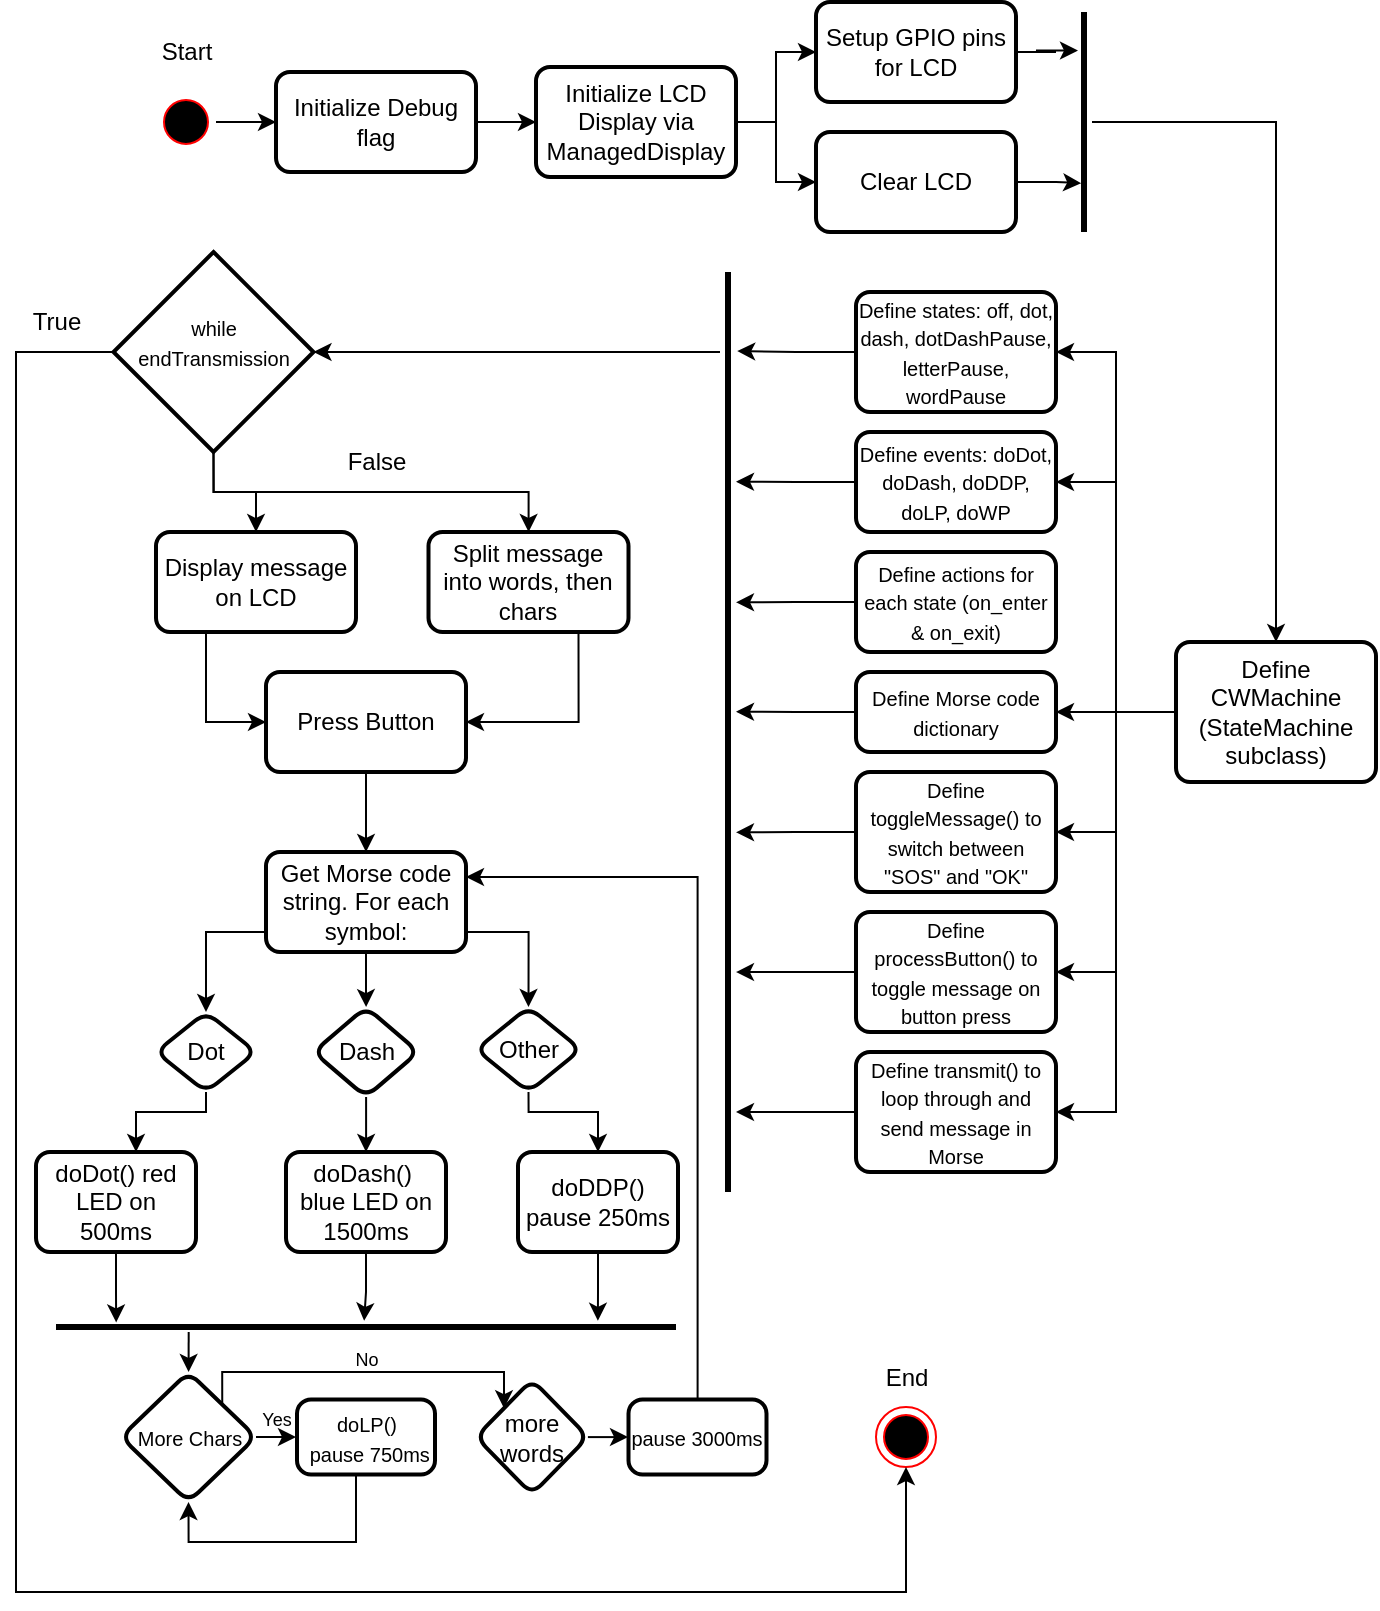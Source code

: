 <mxfile version="26.2.8">
  <diagram name="Page-1" id="fICI4fJiQkUT-mbKf9id">
    <mxGraphModel dx="985" dy="578" grid="1" gridSize="10" guides="1" tooltips="1" connect="1" arrows="1" fold="1" page="1" pageScale="1" pageWidth="850" pageHeight="1100" math="0" shadow="0">
      <root>
        <mxCell id="0" />
        <mxCell id="1" parent="0" />
        <mxCell id="HPUV0rNFbqQ9U2Gf1spm-9" value="" style="edgeStyle=orthogonalEdgeStyle;rounded=0;orthogonalLoop=1;jettySize=auto;html=1;" parent="1" source="HPUV0rNFbqQ9U2Gf1spm-4" target="HPUV0rNFbqQ9U2Gf1spm-8" edge="1">
          <mxGeometry relative="1" as="geometry" />
        </mxCell>
        <mxCell id="HPUV0rNFbqQ9U2Gf1spm-4" value="" style="ellipse;html=1;shape=startState;fillColor=#000000;strokeColor=#ff0000;" parent="1" vertex="1">
          <mxGeometry x="80" y="140" width="30" height="30" as="geometry" />
        </mxCell>
        <mxCell id="MZlJP87kd3QlycWozfeJ-1" style="edgeStyle=orthogonalEdgeStyle;rounded=0;orthogonalLoop=1;jettySize=auto;html=1;entryX=0;entryY=0.5;entryDx=0;entryDy=0;" edge="1" parent="1" source="HPUV0rNFbqQ9U2Gf1spm-8" target="HPUV0rNFbqQ9U2Gf1spm-10">
          <mxGeometry relative="1" as="geometry" />
        </mxCell>
        <mxCell id="HPUV0rNFbqQ9U2Gf1spm-8" value="Initialize Debug flag" style="rounded=1;whiteSpace=wrap;html=1;absoluteArcSize=1;arcSize=14;strokeWidth=2;" parent="1" vertex="1">
          <mxGeometry x="140" y="130" width="100" height="50" as="geometry" />
        </mxCell>
        <mxCell id="MZlJP87kd3QlycWozfeJ-7" style="edgeStyle=orthogonalEdgeStyle;rounded=0;orthogonalLoop=1;jettySize=auto;html=1;entryX=0;entryY=0.5;entryDx=0;entryDy=0;" edge="1" parent="1" source="HPUV0rNFbqQ9U2Gf1spm-10" target="MZlJP87kd3QlycWozfeJ-5">
          <mxGeometry relative="1" as="geometry" />
        </mxCell>
        <mxCell id="MZlJP87kd3QlycWozfeJ-8" style="edgeStyle=orthogonalEdgeStyle;rounded=0;orthogonalLoop=1;jettySize=auto;html=1;entryX=0;entryY=0.5;entryDx=0;entryDy=0;" edge="1" parent="1" source="HPUV0rNFbqQ9U2Gf1spm-10" target="MZlJP87kd3QlycWozfeJ-6">
          <mxGeometry relative="1" as="geometry" />
        </mxCell>
        <mxCell id="HPUV0rNFbqQ9U2Gf1spm-10" value="Initialize LCD Display via ManagedDisplay" style="rounded=1;whiteSpace=wrap;html=1;absoluteArcSize=1;arcSize=14;strokeWidth=2;" parent="1" vertex="1">
          <mxGeometry x="270" y="127.5" width="100" height="55" as="geometry" />
        </mxCell>
        <mxCell id="HPUV0rNFbqQ9U2Gf1spm-40" value="" style="ellipse;html=1;shape=endState;fillColor=#000000;strokeColor=#ff0000;" parent="1" vertex="1">
          <mxGeometry x="440" y="797.5" width="30" height="30" as="geometry" />
        </mxCell>
        <mxCell id="HPUV0rNFbqQ9U2Gf1spm-42" value="End" style="text;html=1;align=center;verticalAlign=middle;resizable=0;points=[];autosize=1;strokeColor=none;fillColor=none;" parent="1" vertex="1">
          <mxGeometry x="435" y="767.5" width="40" height="30" as="geometry" />
        </mxCell>
        <mxCell id="HPUV0rNFbqQ9U2Gf1spm-43" value="Start" style="text;html=1;align=center;verticalAlign=middle;resizable=0;points=[];autosize=1;strokeColor=none;fillColor=none;" parent="1" vertex="1">
          <mxGeometry x="70" y="105" width="50" height="30" as="geometry" />
        </mxCell>
        <mxCell id="MZlJP87kd3QlycWozfeJ-5" value="Setup GPIO pins for LCD" style="rounded=1;whiteSpace=wrap;html=1;absoluteArcSize=1;arcSize=14;strokeWidth=2;" vertex="1" parent="1">
          <mxGeometry x="410" y="95" width="100" height="50" as="geometry" />
        </mxCell>
        <mxCell id="MZlJP87kd3QlycWozfeJ-6" value="Clear LCD" style="rounded=1;whiteSpace=wrap;html=1;absoluteArcSize=1;arcSize=14;strokeWidth=2;" vertex="1" parent="1">
          <mxGeometry x="410" y="160" width="100" height="50" as="geometry" />
        </mxCell>
        <mxCell id="MZlJP87kd3QlycWozfeJ-16" style="edgeStyle=orthogonalEdgeStyle;rounded=0;orthogonalLoop=1;jettySize=auto;html=1;entryX=0.5;entryY=0;entryDx=0;entryDy=0;" edge="1" parent="1" source="MZlJP87kd3QlycWozfeJ-9" target="MZlJP87kd3QlycWozfeJ-15">
          <mxGeometry relative="1" as="geometry" />
        </mxCell>
        <mxCell id="MZlJP87kd3QlycWozfeJ-9" value="" style="line;strokeWidth=3;fillColor=none;align=left;verticalAlign=middle;spacingTop=-1;spacingLeft=3;spacingRight=3;rotatable=0;labelPosition=right;points=[];portConstraint=eastwest;strokeColor=inherit;direction=south;" vertex="1" parent="1">
          <mxGeometry x="540" y="100" width="8" height="110" as="geometry" />
        </mxCell>
        <mxCell id="MZlJP87kd3QlycWozfeJ-13" style="edgeStyle=orthogonalEdgeStyle;rounded=0;orthogonalLoop=1;jettySize=auto;html=1;entryX=0.175;entryY=0.875;entryDx=0;entryDy=0;entryPerimeter=0;" edge="1" parent="1" source="MZlJP87kd3QlycWozfeJ-5" target="MZlJP87kd3QlycWozfeJ-9">
          <mxGeometry relative="1" as="geometry" />
        </mxCell>
        <mxCell id="MZlJP87kd3QlycWozfeJ-14" style="edgeStyle=orthogonalEdgeStyle;rounded=0;orthogonalLoop=1;jettySize=auto;html=1;entryX=0.778;entryY=0.675;entryDx=0;entryDy=0;entryPerimeter=0;" edge="1" parent="1" source="MZlJP87kd3QlycWozfeJ-6" target="MZlJP87kd3QlycWozfeJ-9">
          <mxGeometry relative="1" as="geometry" />
        </mxCell>
        <mxCell id="MZlJP87kd3QlycWozfeJ-25" style="edgeStyle=orthogonalEdgeStyle;rounded=0;orthogonalLoop=1;jettySize=auto;html=1;entryX=1;entryY=0.5;entryDx=0;entryDy=0;" edge="1" parent="1" source="MZlJP87kd3QlycWozfeJ-15" target="MZlJP87kd3QlycWozfeJ-18">
          <mxGeometry relative="1" as="geometry" />
        </mxCell>
        <mxCell id="MZlJP87kd3QlycWozfeJ-26" style="edgeStyle=orthogonalEdgeStyle;rounded=0;orthogonalLoop=1;jettySize=auto;html=1;entryX=1;entryY=0.5;entryDx=0;entryDy=0;" edge="1" parent="1" source="MZlJP87kd3QlycWozfeJ-15" target="MZlJP87kd3QlycWozfeJ-19">
          <mxGeometry relative="1" as="geometry" />
        </mxCell>
        <mxCell id="MZlJP87kd3QlycWozfeJ-28" style="edgeStyle=orthogonalEdgeStyle;rounded=0;orthogonalLoop=1;jettySize=auto;html=1;entryX=1;entryY=0.5;entryDx=0;entryDy=0;" edge="1" parent="1" source="MZlJP87kd3QlycWozfeJ-15" target="MZlJP87kd3QlycWozfeJ-21">
          <mxGeometry relative="1" as="geometry" />
        </mxCell>
        <mxCell id="MZlJP87kd3QlycWozfeJ-29" style="edgeStyle=orthogonalEdgeStyle;rounded=0;orthogonalLoop=1;jettySize=auto;html=1;entryX=1;entryY=0.5;entryDx=0;entryDy=0;" edge="1" parent="1" source="MZlJP87kd3QlycWozfeJ-15" target="MZlJP87kd3QlycWozfeJ-22">
          <mxGeometry relative="1" as="geometry" />
        </mxCell>
        <mxCell id="MZlJP87kd3QlycWozfeJ-30" style="edgeStyle=orthogonalEdgeStyle;rounded=0;orthogonalLoop=1;jettySize=auto;html=1;entryX=1;entryY=0.5;entryDx=0;entryDy=0;" edge="1" parent="1" source="MZlJP87kd3QlycWozfeJ-15" target="MZlJP87kd3QlycWozfeJ-23">
          <mxGeometry relative="1" as="geometry" />
        </mxCell>
        <mxCell id="MZlJP87kd3QlycWozfeJ-31" style="edgeStyle=orthogonalEdgeStyle;rounded=0;orthogonalLoop=1;jettySize=auto;html=1;entryX=1;entryY=0.5;entryDx=0;entryDy=0;" edge="1" parent="1" source="MZlJP87kd3QlycWozfeJ-15" target="MZlJP87kd3QlycWozfeJ-24">
          <mxGeometry relative="1" as="geometry" />
        </mxCell>
        <mxCell id="MZlJP87kd3QlycWozfeJ-15" value="Define CWMachine (StateMachine subclass)" style="rounded=1;whiteSpace=wrap;html=1;absoluteArcSize=1;arcSize=14;strokeWidth=2;" vertex="1" parent="1">
          <mxGeometry x="590" y="415" width="100" height="70" as="geometry" />
        </mxCell>
        <mxCell id="MZlJP87kd3QlycWozfeJ-17" value="" style="line;strokeWidth=3;fillColor=none;align=left;verticalAlign=middle;spacingTop=-1;spacingLeft=3;spacingRight=3;rotatable=0;labelPosition=right;points=[];portConstraint=eastwest;strokeColor=inherit;direction=south;" vertex="1" parent="1">
          <mxGeometry x="362" y="230" width="8" height="460" as="geometry" />
        </mxCell>
        <mxCell id="MZlJP87kd3QlycWozfeJ-18" value="&lt;font style=&quot;font-size: 10px;&quot;&gt;Define states: off, dot, dash, dotDashPause, letterPause, wordPause&lt;/font&gt;" style="rounded=1;whiteSpace=wrap;html=1;absoluteArcSize=1;arcSize=14;strokeWidth=2;" vertex="1" parent="1">
          <mxGeometry x="430" y="240" width="100" height="60" as="geometry" />
        </mxCell>
        <mxCell id="MZlJP87kd3QlycWozfeJ-19" value="&lt;font style=&quot;font-size: 10px;&quot;&gt;Define events: doDot, doDash, doDDP, doLP, doWP&lt;/font&gt;" style="rounded=1;whiteSpace=wrap;html=1;absoluteArcSize=1;arcSize=14;strokeWidth=2;" vertex="1" parent="1">
          <mxGeometry x="430" y="310" width="100" height="50" as="geometry" />
        </mxCell>
        <mxCell id="MZlJP87kd3QlycWozfeJ-20" value="&lt;font style=&quot;font-size: 10px;&quot;&gt;Define actions for each state (on_enter &amp;amp; on_exit)&lt;/font&gt;" style="rounded=1;whiteSpace=wrap;html=1;absoluteArcSize=1;arcSize=14;strokeWidth=2;" vertex="1" parent="1">
          <mxGeometry x="430" y="370" width="100" height="50" as="geometry" />
        </mxCell>
        <mxCell id="MZlJP87kd3QlycWozfeJ-21" value="&lt;font style=&quot;font-size: 10px;&quot;&gt;Define Morse code dictionary&lt;/font&gt;" style="rounded=1;whiteSpace=wrap;html=1;absoluteArcSize=1;arcSize=14;strokeWidth=2;" vertex="1" parent="1">
          <mxGeometry x="430" y="430" width="100" height="40" as="geometry" />
        </mxCell>
        <mxCell id="MZlJP87kd3QlycWozfeJ-22" value="&lt;font style=&quot;font-size: 10px;&quot;&gt;Define toggleMessage() to switch between &quot;SOS&quot; and &quot;OK&quot;&lt;/font&gt;" style="rounded=1;whiteSpace=wrap;html=1;absoluteArcSize=1;arcSize=14;strokeWidth=2;" vertex="1" parent="1">
          <mxGeometry x="430" y="480" width="100" height="60" as="geometry" />
        </mxCell>
        <mxCell id="MZlJP87kd3QlycWozfeJ-23" value="&lt;font style=&quot;font-size: 10px;&quot;&gt;Define processButton() to toggle message on button press&lt;/font&gt;" style="rounded=1;whiteSpace=wrap;html=1;absoluteArcSize=1;arcSize=14;strokeWidth=2;" vertex="1" parent="1">
          <mxGeometry x="430" y="550" width="100" height="60" as="geometry" />
        </mxCell>
        <mxCell id="MZlJP87kd3QlycWozfeJ-24" value="&lt;font style=&quot;font-size: 10px;&quot;&gt;Define transmit() to loop through and send message in Morse&lt;/font&gt;" style="rounded=1;whiteSpace=wrap;html=1;absoluteArcSize=1;arcSize=14;strokeWidth=2;" vertex="1" parent="1">
          <mxGeometry x="430" y="620" width="100" height="60" as="geometry" />
        </mxCell>
        <mxCell id="MZlJP87kd3QlycWozfeJ-32" style="edgeStyle=orthogonalEdgeStyle;rounded=0;orthogonalLoop=1;jettySize=auto;html=1;entryX=0.086;entryY=-0.075;entryDx=0;entryDy=0;entryPerimeter=0;" edge="1" parent="1" source="MZlJP87kd3QlycWozfeJ-18" target="MZlJP87kd3QlycWozfeJ-17">
          <mxGeometry relative="1" as="geometry" />
        </mxCell>
        <mxCell id="MZlJP87kd3QlycWozfeJ-33" style="edgeStyle=orthogonalEdgeStyle;rounded=0;orthogonalLoop=1;jettySize=auto;html=1;entryX=0.228;entryY=0;entryDx=0;entryDy=0;entryPerimeter=0;" edge="1" parent="1" source="MZlJP87kd3QlycWozfeJ-19" target="MZlJP87kd3QlycWozfeJ-17">
          <mxGeometry relative="1" as="geometry" />
        </mxCell>
        <mxCell id="MZlJP87kd3QlycWozfeJ-34" style="edgeStyle=orthogonalEdgeStyle;rounded=0;orthogonalLoop=1;jettySize=auto;html=1;entryX=0.359;entryY=0;entryDx=0;entryDy=0;entryPerimeter=0;" edge="1" parent="1" source="MZlJP87kd3QlycWozfeJ-20" target="MZlJP87kd3QlycWozfeJ-17">
          <mxGeometry relative="1" as="geometry" />
        </mxCell>
        <mxCell id="MZlJP87kd3QlycWozfeJ-35" style="edgeStyle=orthogonalEdgeStyle;rounded=0;orthogonalLoop=1;jettySize=auto;html=1;entryX=0.478;entryY=0;entryDx=0;entryDy=0;entryPerimeter=0;" edge="1" parent="1" source="MZlJP87kd3QlycWozfeJ-21" target="MZlJP87kd3QlycWozfeJ-17">
          <mxGeometry relative="1" as="geometry" />
        </mxCell>
        <mxCell id="MZlJP87kd3QlycWozfeJ-37" style="edgeStyle=orthogonalEdgeStyle;rounded=0;orthogonalLoop=1;jettySize=auto;html=1;entryX=0.609;entryY=0;entryDx=0;entryDy=0;entryPerimeter=0;" edge="1" parent="1" source="MZlJP87kd3QlycWozfeJ-22" target="MZlJP87kd3QlycWozfeJ-17">
          <mxGeometry relative="1" as="geometry" />
        </mxCell>
        <mxCell id="MZlJP87kd3QlycWozfeJ-38" style="edgeStyle=orthogonalEdgeStyle;rounded=0;orthogonalLoop=1;jettySize=auto;html=1;entryX=0.761;entryY=0;entryDx=0;entryDy=0;entryPerimeter=0;" edge="1" parent="1" source="MZlJP87kd3QlycWozfeJ-23" target="MZlJP87kd3QlycWozfeJ-17">
          <mxGeometry relative="1" as="geometry" />
        </mxCell>
        <mxCell id="MZlJP87kd3QlycWozfeJ-39" style="edgeStyle=orthogonalEdgeStyle;rounded=0;orthogonalLoop=1;jettySize=auto;html=1;entryX=0.913;entryY=0;entryDx=0;entryDy=0;entryPerimeter=0;" edge="1" parent="1" source="MZlJP87kd3QlycWozfeJ-24" target="MZlJP87kd3QlycWozfeJ-17">
          <mxGeometry relative="1" as="geometry" />
        </mxCell>
        <mxCell id="MZlJP87kd3QlycWozfeJ-47" style="edgeStyle=orthogonalEdgeStyle;rounded=0;orthogonalLoop=1;jettySize=auto;html=1;exitX=0.5;exitY=1;exitDx=0;exitDy=0;exitPerimeter=0;entryX=0.5;entryY=0;entryDx=0;entryDy=0;" edge="1" parent="1" source="MZlJP87kd3QlycWozfeJ-40" target="MZlJP87kd3QlycWozfeJ-45">
          <mxGeometry relative="1" as="geometry" />
        </mxCell>
        <mxCell id="MZlJP87kd3QlycWozfeJ-52" style="edgeStyle=orthogonalEdgeStyle;rounded=0;orthogonalLoop=1;jettySize=auto;html=1;exitX=0.5;exitY=1;exitDx=0;exitDy=0;exitPerimeter=0;" edge="1" parent="1" source="MZlJP87kd3QlycWozfeJ-40" target="MZlJP87kd3QlycWozfeJ-46">
          <mxGeometry relative="1" as="geometry" />
        </mxCell>
        <mxCell id="MZlJP87kd3QlycWozfeJ-108" style="edgeStyle=orthogonalEdgeStyle;rounded=0;orthogonalLoop=1;jettySize=auto;html=1;entryX=0.5;entryY=1;entryDx=0;entryDy=0;" edge="1" parent="1" source="MZlJP87kd3QlycWozfeJ-40" target="HPUV0rNFbqQ9U2Gf1spm-40">
          <mxGeometry relative="1" as="geometry">
            <Array as="points">
              <mxPoint x="10" y="270" />
              <mxPoint x="10" y="890" />
              <mxPoint x="455" y="890" />
            </Array>
          </mxGeometry>
        </mxCell>
        <mxCell id="MZlJP87kd3QlycWozfeJ-40" value="&lt;span style=&quot;font-size: 10px;&quot;&gt;while endTransmission&lt;/span&gt;" style="strokeWidth=2;html=1;shape=mxgraph.flowchart.decision;whiteSpace=wrap;spacingTop=0;spacingBottom=11;" vertex="1" parent="1">
          <mxGeometry x="58.75" y="220" width="100" height="100" as="geometry" />
        </mxCell>
        <mxCell id="MZlJP87kd3QlycWozfeJ-86" style="edgeStyle=orthogonalEdgeStyle;rounded=0;orthogonalLoop=1;jettySize=auto;html=1;exitX=0.25;exitY=1;exitDx=0;exitDy=0;entryX=0;entryY=0.5;entryDx=0;entryDy=0;" edge="1" parent="1" source="MZlJP87kd3QlycWozfeJ-45" target="MZlJP87kd3QlycWozfeJ-82">
          <mxGeometry relative="1" as="geometry" />
        </mxCell>
        <mxCell id="MZlJP87kd3QlycWozfeJ-45" value="Display message on LCD" style="rounded=1;whiteSpace=wrap;html=1;absoluteArcSize=1;arcSize=14;strokeWidth=2;" vertex="1" parent="1">
          <mxGeometry x="80" y="360" width="100" height="50" as="geometry" />
        </mxCell>
        <mxCell id="MZlJP87kd3QlycWozfeJ-87" style="edgeStyle=orthogonalEdgeStyle;rounded=0;orthogonalLoop=1;jettySize=auto;html=1;exitX=0.75;exitY=1;exitDx=0;exitDy=0;entryX=1;entryY=0.5;entryDx=0;entryDy=0;" edge="1" parent="1" source="MZlJP87kd3QlycWozfeJ-46" target="MZlJP87kd3QlycWozfeJ-82">
          <mxGeometry relative="1" as="geometry" />
        </mxCell>
        <mxCell id="MZlJP87kd3QlycWozfeJ-46" value="Split message into words, then chars" style="rounded=1;whiteSpace=wrap;html=1;absoluteArcSize=1;arcSize=14;strokeWidth=2;" vertex="1" parent="1">
          <mxGeometry x="216.25" y="360" width="100" height="50" as="geometry" />
        </mxCell>
        <mxCell id="MZlJP87kd3QlycWozfeJ-62" value="" style="edgeStyle=orthogonalEdgeStyle;rounded=0;orthogonalLoop=1;jettySize=auto;html=1;" edge="1" parent="1" source="MZlJP87kd3QlycWozfeJ-59" target="MZlJP87kd3QlycWozfeJ-61">
          <mxGeometry relative="1" as="geometry">
            <Array as="points">
              <mxPoint x="105" y="560" />
            </Array>
          </mxGeometry>
        </mxCell>
        <mxCell id="MZlJP87kd3QlycWozfeJ-64" value="" style="edgeStyle=orthogonalEdgeStyle;rounded=0;orthogonalLoop=1;jettySize=auto;html=1;" edge="1" parent="1" source="MZlJP87kd3QlycWozfeJ-59" target="MZlJP87kd3QlycWozfeJ-63">
          <mxGeometry relative="1" as="geometry" />
        </mxCell>
        <mxCell id="MZlJP87kd3QlycWozfeJ-68" style="edgeStyle=orthogonalEdgeStyle;rounded=0;orthogonalLoop=1;jettySize=auto;html=1;entryX=0.5;entryY=0;entryDx=0;entryDy=0;" edge="1" parent="1" source="MZlJP87kd3QlycWozfeJ-59" target="MZlJP87kd3QlycWozfeJ-67">
          <mxGeometry relative="1" as="geometry">
            <Array as="points">
              <mxPoint x="266" y="560" />
            </Array>
          </mxGeometry>
        </mxCell>
        <mxCell id="MZlJP87kd3QlycWozfeJ-59" value="Get Morse code string.&amp;nbsp;For each symbol:" style="rounded=1;whiteSpace=wrap;html=1;absoluteArcSize=1;arcSize=14;strokeWidth=2;" vertex="1" parent="1">
          <mxGeometry x="135" y="520" width="100" height="50" as="geometry" />
        </mxCell>
        <mxCell id="MZlJP87kd3QlycWozfeJ-70" value="" style="edgeStyle=orthogonalEdgeStyle;rounded=0;orthogonalLoop=1;jettySize=auto;html=1;" edge="1" parent="1" source="MZlJP87kd3QlycWozfeJ-61" target="MZlJP87kd3QlycWozfeJ-69">
          <mxGeometry relative="1" as="geometry">
            <Array as="points">
              <mxPoint x="105" y="650" />
              <mxPoint x="70" y="650" />
            </Array>
          </mxGeometry>
        </mxCell>
        <mxCell id="MZlJP87kd3QlycWozfeJ-61" value="Dot" style="rhombus;whiteSpace=wrap;html=1;rounded=1;absoluteArcSize=1;arcSize=14;strokeWidth=2;" vertex="1" parent="1">
          <mxGeometry x="80" y="600" width="50" height="40" as="geometry" />
        </mxCell>
        <mxCell id="MZlJP87kd3QlycWozfeJ-72" style="edgeStyle=orthogonalEdgeStyle;rounded=0;orthogonalLoop=1;jettySize=auto;html=1;entryX=0.5;entryY=0;entryDx=0;entryDy=0;" edge="1" parent="1" source="MZlJP87kd3QlycWozfeJ-63" target="MZlJP87kd3QlycWozfeJ-71">
          <mxGeometry relative="1" as="geometry" />
        </mxCell>
        <mxCell id="MZlJP87kd3QlycWozfeJ-63" value="Dash" style="rhombus;whiteSpace=wrap;html=1;rounded=1;absoluteArcSize=1;arcSize=14;strokeWidth=2;" vertex="1" parent="1">
          <mxGeometry x="158.75" y="597.5" width="52.5" height="45" as="geometry" />
        </mxCell>
        <mxCell id="MZlJP87kd3QlycWozfeJ-74" style="edgeStyle=orthogonalEdgeStyle;rounded=0;orthogonalLoop=1;jettySize=auto;html=1;exitX=0.5;exitY=1;exitDx=0;exitDy=0;entryX=0.5;entryY=0;entryDx=0;entryDy=0;" edge="1" parent="1" source="MZlJP87kd3QlycWozfeJ-67" target="MZlJP87kd3QlycWozfeJ-73">
          <mxGeometry relative="1" as="geometry">
            <Array as="points">
              <mxPoint x="266" y="650" />
              <mxPoint x="301" y="650" />
            </Array>
          </mxGeometry>
        </mxCell>
        <mxCell id="MZlJP87kd3QlycWozfeJ-67" value="Other" style="rhombus;whiteSpace=wrap;html=1;rounded=1;absoluteArcSize=1;arcSize=14;strokeWidth=2;" vertex="1" parent="1">
          <mxGeometry x="240" y="597.5" width="52.5" height="42.5" as="geometry" />
        </mxCell>
        <mxCell id="MZlJP87kd3QlycWozfeJ-69" value="doDot() red LED on 500ms" style="whiteSpace=wrap;html=1;rounded=1;absoluteArcSize=1;arcSize=14;strokeWidth=2;" vertex="1" parent="1">
          <mxGeometry x="20" y="670" width="80" height="50" as="geometry" />
        </mxCell>
        <mxCell id="MZlJP87kd3QlycWozfeJ-71" value="doDash()&amp;nbsp; blue LED on 1500ms" style="whiteSpace=wrap;html=1;rounded=1;absoluteArcSize=1;arcSize=14;strokeWidth=2;" vertex="1" parent="1">
          <mxGeometry x="145" y="670" width="80" height="50" as="geometry" />
        </mxCell>
        <mxCell id="MZlJP87kd3QlycWozfeJ-73" value="doDDP() pause 250ms" style="whiteSpace=wrap;html=1;rounded=1;absoluteArcSize=1;arcSize=14;strokeWidth=2;" vertex="1" parent="1">
          <mxGeometry x="261" y="670" width="80" height="50" as="geometry" />
        </mxCell>
        <mxCell id="MZlJP87kd3QlycWozfeJ-75" value="" style="line;strokeWidth=3;fillColor=none;align=left;verticalAlign=middle;spacingTop=-1;spacingLeft=3;spacingRight=3;rotatable=0;labelPosition=right;points=[];portConstraint=eastwest;strokeColor=inherit;direction=east;" vertex="1" parent="1">
          <mxGeometry x="30" y="755" width="310" height="5" as="geometry" />
        </mxCell>
        <mxCell id="MZlJP87kd3QlycWozfeJ-76" style="edgeStyle=orthogonalEdgeStyle;rounded=0;orthogonalLoop=1;jettySize=auto;html=1;entryX=0.097;entryY=0.04;entryDx=0;entryDy=0;entryPerimeter=0;" edge="1" parent="1" source="MZlJP87kd3QlycWozfeJ-69" target="MZlJP87kd3QlycWozfeJ-75">
          <mxGeometry relative="1" as="geometry" />
        </mxCell>
        <mxCell id="MZlJP87kd3QlycWozfeJ-77" style="edgeStyle=orthogonalEdgeStyle;rounded=0;orthogonalLoop=1;jettySize=auto;html=1;entryX=0.497;entryY=-0.12;entryDx=0;entryDy=0;entryPerimeter=0;" edge="1" parent="1" source="MZlJP87kd3QlycWozfeJ-71" target="MZlJP87kd3QlycWozfeJ-75">
          <mxGeometry relative="1" as="geometry" />
        </mxCell>
        <mxCell id="MZlJP87kd3QlycWozfeJ-78" style="edgeStyle=orthogonalEdgeStyle;rounded=0;orthogonalLoop=1;jettySize=auto;html=1;entryX=0.874;entryY=-0.12;entryDx=0;entryDy=0;entryPerimeter=0;" edge="1" parent="1" source="MZlJP87kd3QlycWozfeJ-73" target="MZlJP87kd3QlycWozfeJ-75">
          <mxGeometry relative="1" as="geometry" />
        </mxCell>
        <mxCell id="MZlJP87kd3QlycWozfeJ-98" value="" style="edgeStyle=orthogonalEdgeStyle;rounded=0;orthogonalLoop=1;jettySize=auto;html=1;" edge="1" parent="1" source="MZlJP87kd3QlycWozfeJ-79" target="MZlJP87kd3QlycWozfeJ-97">
          <mxGeometry relative="1" as="geometry" />
        </mxCell>
        <mxCell id="MZlJP87kd3QlycWozfeJ-103" style="edgeStyle=orthogonalEdgeStyle;rounded=0;orthogonalLoop=1;jettySize=auto;html=1;exitX=1;exitY=0;exitDx=0;exitDy=0;entryX=0;entryY=0;entryDx=0;entryDy=0;" edge="1" parent="1" source="MZlJP87kd3QlycWozfeJ-79" target="MZlJP87kd3QlycWozfeJ-99">
          <mxGeometry relative="1" as="geometry">
            <Array as="points">
              <mxPoint x="113" y="780" />
              <mxPoint x="254" y="780" />
            </Array>
          </mxGeometry>
        </mxCell>
        <mxCell id="MZlJP87kd3QlycWozfeJ-79" value="&lt;font style=&quot;font-size: 10px;&quot;&gt;More Chars&lt;/font&gt;" style="rhombus;whiteSpace=wrap;html=1;rounded=1;absoluteArcSize=1;arcSize=14;strokeWidth=2;" vertex="1" parent="1">
          <mxGeometry x="62.5" y="780" width="67.5" height="65" as="geometry" />
        </mxCell>
        <mxCell id="MZlJP87kd3QlycWozfeJ-88" style="edgeStyle=orthogonalEdgeStyle;rounded=0;orthogonalLoop=1;jettySize=auto;html=1;exitX=0.5;exitY=1;exitDx=0;exitDy=0;entryX=0.5;entryY=0;entryDx=0;entryDy=0;" edge="1" parent="1" source="MZlJP87kd3QlycWozfeJ-82" target="MZlJP87kd3QlycWozfeJ-59">
          <mxGeometry relative="1" as="geometry" />
        </mxCell>
        <mxCell id="MZlJP87kd3QlycWozfeJ-82" value="Press Button" style="rounded=1;whiteSpace=wrap;html=1;absoluteArcSize=1;arcSize=14;strokeWidth=2;" vertex="1" parent="1">
          <mxGeometry x="135" y="430" width="100" height="50" as="geometry" />
        </mxCell>
        <mxCell id="MZlJP87kd3QlycWozfeJ-85" style="edgeStyle=orthogonalEdgeStyle;rounded=0;orthogonalLoop=1;jettySize=auto;html=1;entryX=1;entryY=0.5;entryDx=0;entryDy=0;entryPerimeter=0;" edge="1" parent="1" source="MZlJP87kd3QlycWozfeJ-17" target="MZlJP87kd3QlycWozfeJ-40">
          <mxGeometry relative="1" as="geometry">
            <Array as="points">
              <mxPoint x="300" y="270" />
              <mxPoint x="300" y="270" />
            </Array>
          </mxGeometry>
        </mxCell>
        <mxCell id="MZlJP87kd3QlycWozfeJ-93" style="edgeStyle=orthogonalEdgeStyle;rounded=0;orthogonalLoop=1;jettySize=auto;html=1;exitX=0.214;exitY=1;exitDx=0;exitDy=0;exitPerimeter=0;" edge="1" parent="1" source="MZlJP87kd3QlycWozfeJ-75" target="MZlJP87kd3QlycWozfeJ-79">
          <mxGeometry relative="1" as="geometry" />
        </mxCell>
        <mxCell id="MZlJP87kd3QlycWozfeJ-107" style="edgeStyle=orthogonalEdgeStyle;rounded=0;orthogonalLoop=1;jettySize=auto;html=1;entryX=0.5;entryY=1;entryDx=0;entryDy=0;" edge="1" parent="1" source="MZlJP87kd3QlycWozfeJ-97" target="MZlJP87kd3QlycWozfeJ-79">
          <mxGeometry relative="1" as="geometry">
            <Array as="points">
              <mxPoint x="180" y="865" />
              <mxPoint x="96" y="865" />
            </Array>
          </mxGeometry>
        </mxCell>
        <mxCell id="MZlJP87kd3QlycWozfeJ-97" value="&lt;font style=&quot;font-size: 10px;&quot;&gt;doLP()&lt;/font&gt;&lt;div&gt;&lt;font style=&quot;font-size: 10px;&quot;&gt;&amp;nbsp;pause 750ms&lt;/font&gt;&lt;/div&gt;" style="whiteSpace=wrap;html=1;rounded=1;absoluteArcSize=1;arcSize=14;strokeWidth=2;" vertex="1" parent="1">
          <mxGeometry x="150.5" y="793.75" width="69" height="37.5" as="geometry" />
        </mxCell>
        <mxCell id="MZlJP87kd3QlycWozfeJ-102" style="edgeStyle=orthogonalEdgeStyle;rounded=0;orthogonalLoop=1;jettySize=auto;html=1;entryX=0;entryY=0.5;entryDx=0;entryDy=0;" edge="1" parent="1" source="MZlJP87kd3QlycWozfeJ-99" target="MZlJP87kd3QlycWozfeJ-101">
          <mxGeometry relative="1" as="geometry" />
        </mxCell>
        <mxCell id="MZlJP87kd3QlycWozfeJ-99" value="more words" style="rhombus;whiteSpace=wrap;html=1;rounded=1;absoluteArcSize=1;arcSize=14;strokeWidth=2;" vertex="1" parent="1">
          <mxGeometry x="240" y="783.75" width="56" height="57.5" as="geometry" />
        </mxCell>
        <mxCell id="MZlJP87kd3QlycWozfeJ-106" style="edgeStyle=orthogonalEdgeStyle;rounded=0;orthogonalLoop=1;jettySize=auto;html=1;entryX=1;entryY=0.25;entryDx=0;entryDy=0;" edge="1" parent="1" source="MZlJP87kd3QlycWozfeJ-101" target="MZlJP87kd3QlycWozfeJ-59">
          <mxGeometry relative="1" as="geometry">
            <Array as="points">
              <mxPoint x="351" y="533" />
            </Array>
          </mxGeometry>
        </mxCell>
        <mxCell id="MZlJP87kd3QlycWozfeJ-101" value="&lt;span style=&quot;font-size: 10px;&quot;&gt;pause 3000ms&lt;/span&gt;" style="whiteSpace=wrap;html=1;rounded=1;absoluteArcSize=1;arcSize=14;strokeWidth=2;" vertex="1" parent="1">
          <mxGeometry x="316.25" y="793.75" width="69" height="37.5" as="geometry" />
        </mxCell>
        <mxCell id="MZlJP87kd3QlycWozfeJ-104" value="&lt;font style=&quot;font-size: 9px;&quot;&gt;Yes&lt;/font&gt;" style="text;html=1;align=center;verticalAlign=middle;resizable=0;points=[];autosize=1;strokeColor=none;fillColor=none;" vertex="1" parent="1">
          <mxGeometry x="120" y="788" width="40" height="30" as="geometry" />
        </mxCell>
        <mxCell id="MZlJP87kd3QlycWozfeJ-105" value="&lt;font style=&quot;font-size: 9px;&quot;&gt;No&lt;/font&gt;" style="text;html=1;align=center;verticalAlign=middle;resizable=0;points=[];autosize=1;strokeColor=none;fillColor=none;" vertex="1" parent="1">
          <mxGeometry x="165" y="758" width="40" height="30" as="geometry" />
        </mxCell>
        <mxCell id="MZlJP87kd3QlycWozfeJ-109" value="False" style="text;html=1;align=center;verticalAlign=middle;resizable=0;points=[];autosize=1;strokeColor=none;fillColor=none;" vertex="1" parent="1">
          <mxGeometry x="165" y="310" width="50" height="30" as="geometry" />
        </mxCell>
        <mxCell id="MZlJP87kd3QlycWozfeJ-110" value="True" style="text;html=1;align=center;verticalAlign=middle;resizable=0;points=[];autosize=1;strokeColor=none;fillColor=none;" vertex="1" parent="1">
          <mxGeometry x="5" y="240" width="50" height="30" as="geometry" />
        </mxCell>
      </root>
    </mxGraphModel>
  </diagram>
</mxfile>
